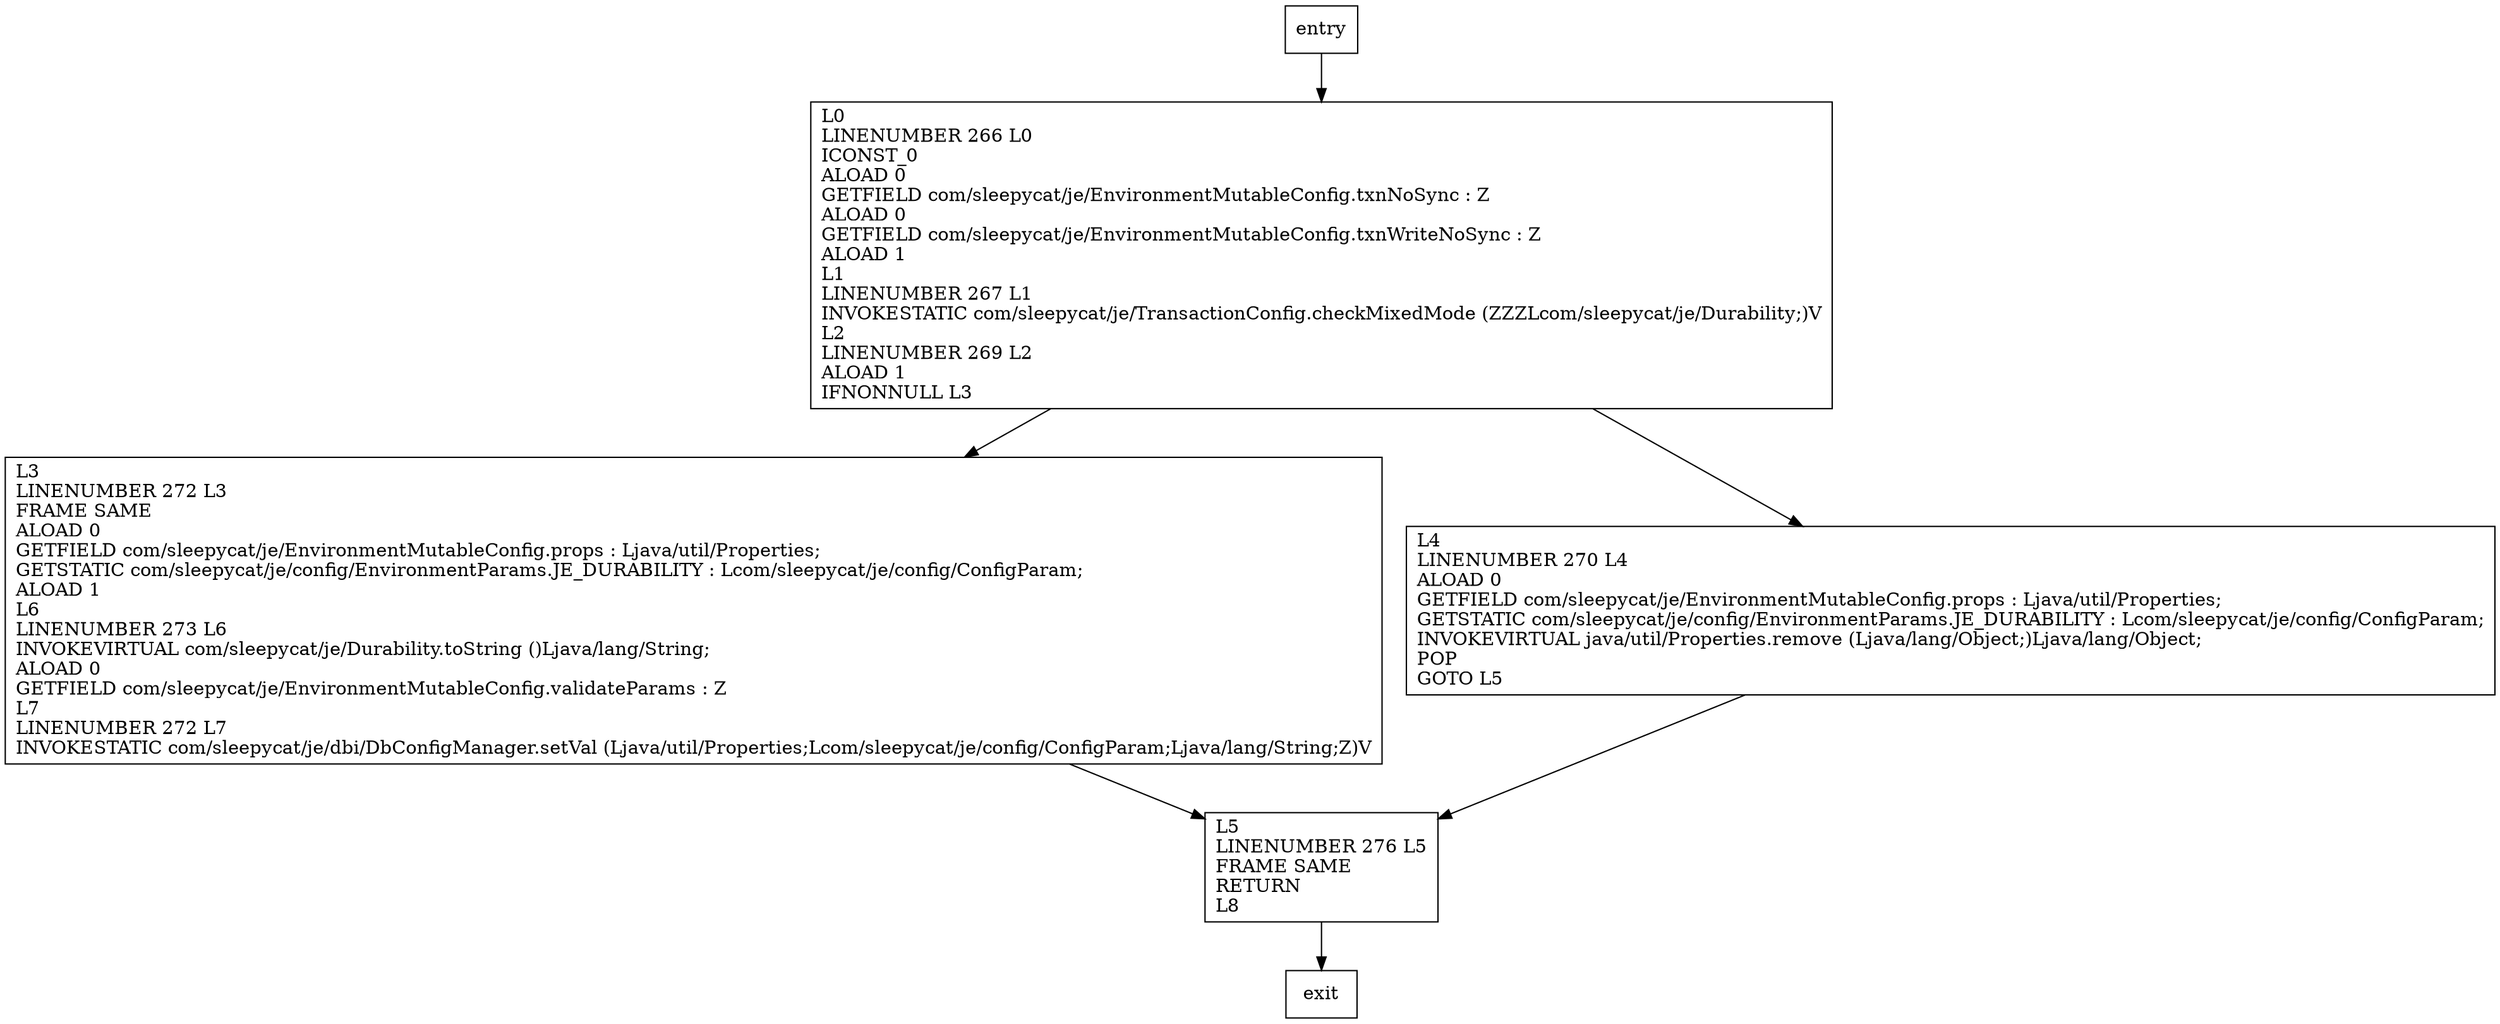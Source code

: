 digraph setDurabilityVoid {
node [shape=record];
466047411 [label="L3\lLINENUMBER 272 L3\lFRAME SAME\lALOAD 0\lGETFIELD com/sleepycat/je/EnvironmentMutableConfig.props : Ljava/util/Properties;\lGETSTATIC com/sleepycat/je/config/EnvironmentParams.JE_DURABILITY : Lcom/sleepycat/je/config/ConfigParam;\lALOAD 1\lL6\lLINENUMBER 273 L6\lINVOKEVIRTUAL com/sleepycat/je/Durability.toString ()Ljava/lang/String;\lALOAD 0\lGETFIELD com/sleepycat/je/EnvironmentMutableConfig.validateParams : Z\lL7\lLINENUMBER 272 L7\lINVOKESTATIC com/sleepycat/je/dbi/DbConfigManager.setVal (Ljava/util/Properties;Lcom/sleepycat/je/config/ConfigParam;Ljava/lang/String;Z)V\l"];
912660767 [label="L4\lLINENUMBER 270 L4\lALOAD 0\lGETFIELD com/sleepycat/je/EnvironmentMutableConfig.props : Ljava/util/Properties;\lGETSTATIC com/sleepycat/je/config/EnvironmentParams.JE_DURABILITY : Lcom/sleepycat/je/config/ConfigParam;\lINVOKEVIRTUAL java/util/Properties.remove (Ljava/lang/Object;)Ljava/lang/Object;\lPOP\lGOTO L5\l"];
1303053707 [label="L0\lLINENUMBER 266 L0\lICONST_0\lALOAD 0\lGETFIELD com/sleepycat/je/EnvironmentMutableConfig.txnNoSync : Z\lALOAD 0\lGETFIELD com/sleepycat/je/EnvironmentMutableConfig.txnWriteNoSync : Z\lALOAD 1\lL1\lLINENUMBER 267 L1\lINVOKESTATIC com/sleepycat/je/TransactionConfig.checkMixedMode (ZZZLcom/sleepycat/je/Durability;)V\lL2\lLINENUMBER 269 L2\lALOAD 1\lIFNONNULL L3\l"];
1211060329 [label="L5\lLINENUMBER 276 L5\lFRAME SAME\lRETURN\lL8\l"];
entry;
exit;
466047411 -> 1211060329
entry -> 1303053707
912660767 -> 1211060329
1303053707 -> 466047411
1303053707 -> 912660767
1211060329 -> exit
}
